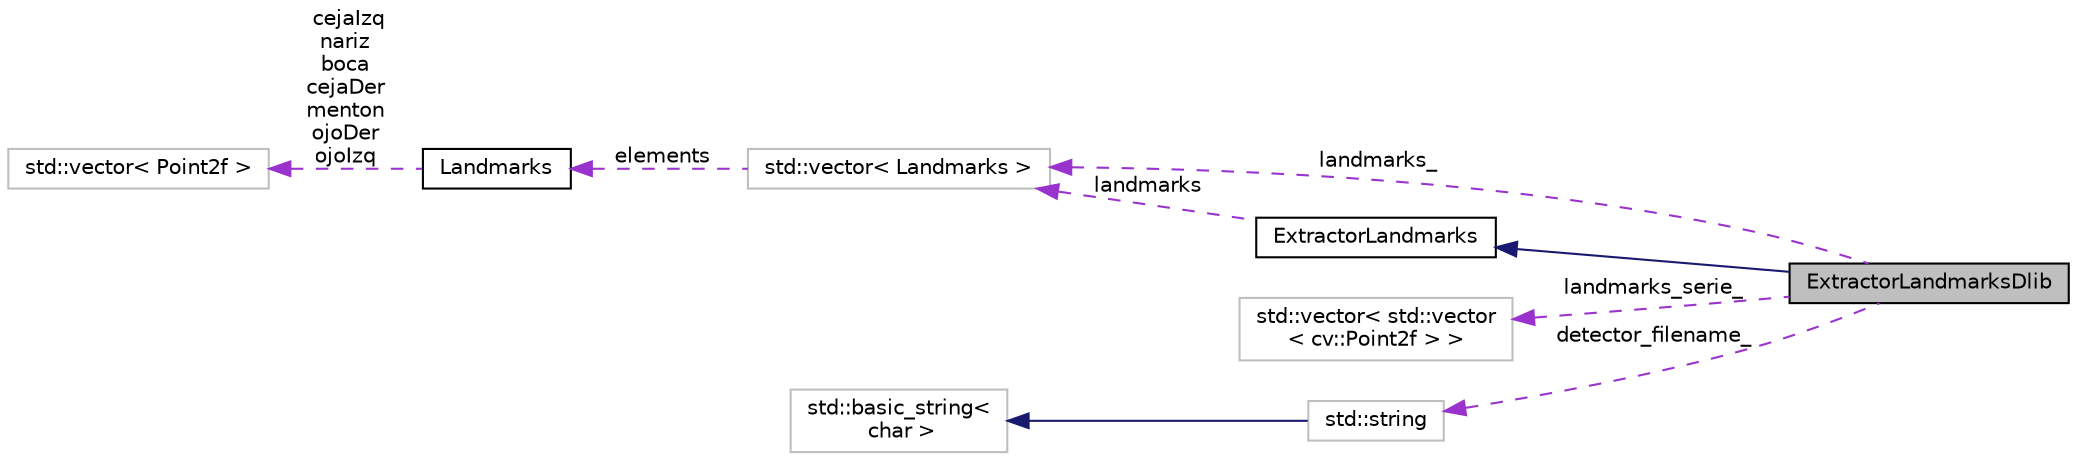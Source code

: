 digraph "ExtractorLandmarksDlib"
{
 // LATEX_PDF_SIZE
  edge [fontname="Helvetica",fontsize="10",labelfontname="Helvetica",labelfontsize="10"];
  node [fontname="Helvetica",fontsize="10",shape=record];
  rankdir="LR";
  Node1 [label="ExtractorLandmarksDlib",height=0.2,width=0.4,color="black", fillcolor="grey75", style="filled", fontcolor="black",tooltip="Implementación concreta de la clase abstracta ExtractorLandmarks usando dlib."];
  Node2 -> Node1 [dir="back",color="midnightblue",fontsize="10",style="solid",fontname="Helvetica"];
  Node2 [label="ExtractorLandmarks",height=0.2,width=0.4,color="black", fillcolor="white", style="filled",URL="$class_extractor_landmarks.html",tooltip="Clase abstracta para extraer landmarks de un Mat."];
  Node3 -> Node2 [dir="back",color="darkorchid3",fontsize="10",style="dashed",label=" landmarks" ,fontname="Helvetica"];
  Node3 [label="std::vector\< Landmarks \>",height=0.2,width=0.4,color="grey75", fillcolor="white", style="filled",tooltip=" "];
  Node4 -> Node3 [dir="back",color="darkorchid3",fontsize="10",style="dashed",label=" elements" ,fontname="Helvetica"];
  Node4 [label="Landmarks",height=0.2,width=0.4,color="black", fillcolor="white", style="filled",URL="$struct_landmarks.html",tooltip="Estructura para almacenar los landmarks, discriminados segun rasgo facial."];
  Node5 -> Node4 [dir="back",color="darkorchid3",fontsize="10",style="dashed",label=" cejaIzq\nnariz\nboca\ncejaDer\nmenton\nojoDer\nojoIzq" ,fontname="Helvetica"];
  Node5 [label="std::vector\< Point2f \>",height=0.2,width=0.4,color="grey75", fillcolor="white", style="filled",tooltip=" "];
  Node3 -> Node1 [dir="back",color="darkorchid3",fontsize="10",style="dashed",label=" landmarks_" ,fontname="Helvetica"];
  Node6 -> Node1 [dir="back",color="darkorchid3",fontsize="10",style="dashed",label=" landmarks_serie_" ,fontname="Helvetica"];
  Node6 [label="std::vector\< std::vector\l\< cv::Point2f \> \>",height=0.2,width=0.4,color="grey75", fillcolor="white", style="filled",tooltip=" "];
  Node7 -> Node1 [dir="back",color="darkorchid3",fontsize="10",style="dashed",label=" detector_filename_" ,fontname="Helvetica"];
  Node7 [label="std::string",height=0.2,width=0.4,color="grey75", fillcolor="white", style="filled",tooltip="STL class."];
  Node8 -> Node7 [dir="back",color="midnightblue",fontsize="10",style="solid",fontname="Helvetica"];
  Node8 [label="std::basic_string\<\l char \>",height=0.2,width=0.4,color="grey75", fillcolor="white", style="filled",tooltip="STL class."];
}
